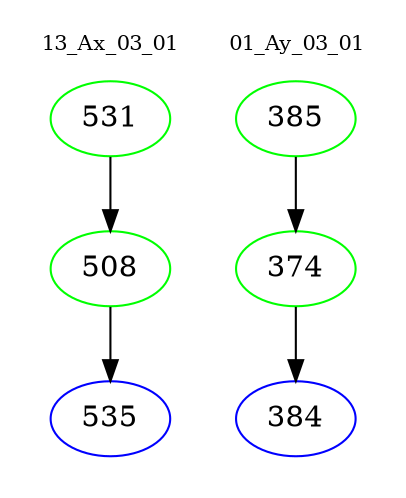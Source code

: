 digraph{
subgraph cluster_0 {
color = white
label = "13_Ax_03_01";
fontsize=10;
T0_531 [label="531", color="green"]
T0_531 -> T0_508 [color="black"]
T0_508 [label="508", color="green"]
T0_508 -> T0_535 [color="black"]
T0_535 [label="535", color="blue"]
}
subgraph cluster_1 {
color = white
label = "01_Ay_03_01";
fontsize=10;
T1_385 [label="385", color="green"]
T1_385 -> T1_374 [color="black"]
T1_374 [label="374", color="green"]
T1_374 -> T1_384 [color="black"]
T1_384 [label="384", color="blue"]
}
}
